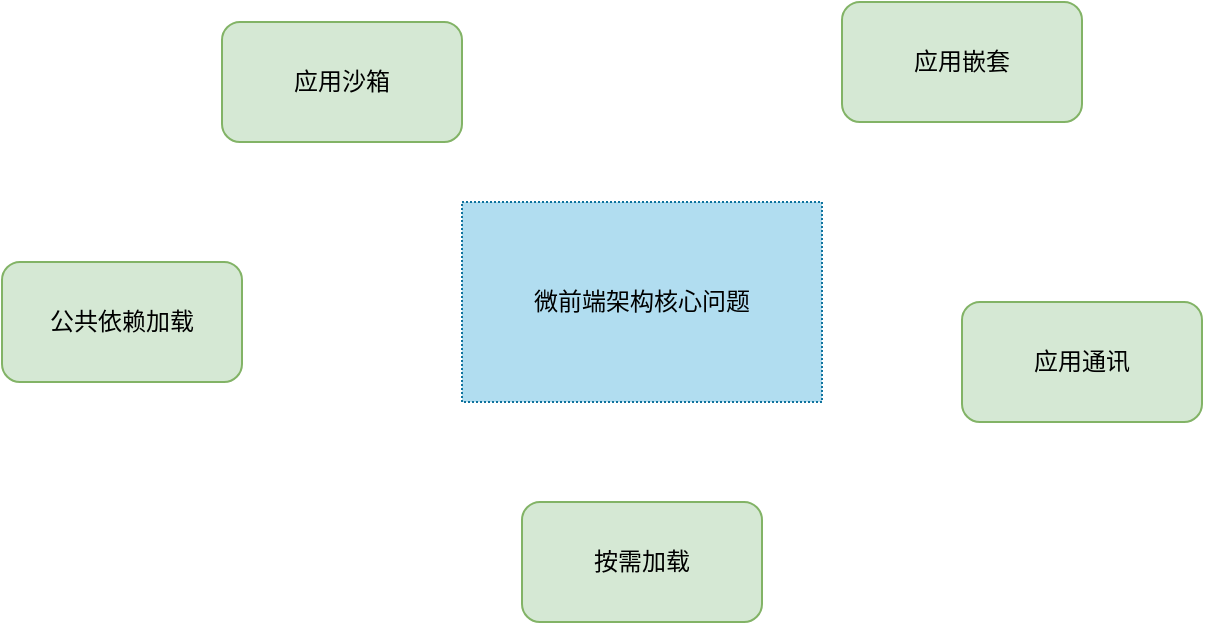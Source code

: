 <mxfile version="12.4.2" type="device" pages="1"><diagram id="Hm8DxuEAs3q4qP5TxNS1" name="Page-1"><mxGraphModel dx="946" dy="576" grid="1" gridSize="10" guides="1" tooltips="1" connect="1" arrows="1" fold="1" page="1" pageScale="1" pageWidth="827" pageHeight="1169" math="0" shadow="0"><root><mxCell id="0"/><mxCell id="1" parent="0"/><mxCell id="BsWi4yBgIo9TTKs4WMU9-23" value="微前端架构核心问题" style="rounded=0;whiteSpace=wrap;html=1;dashed=1;dashPattern=1 1;fillColor=#b1ddf0;strokeColor=#10739e;" vertex="1" parent="1"><mxGeometry x="270" y="130" width="180" height="100" as="geometry"/></mxCell><mxCell id="BsWi4yBgIo9TTKs4WMU9-24" value="应用沙箱" style="rounded=1;whiteSpace=wrap;html=1;fillColor=#d5e8d4;strokeColor=#82b366;" vertex="1" parent="1"><mxGeometry x="150" y="40" width="120" height="60" as="geometry"/></mxCell><mxCell id="BsWi4yBgIo9TTKs4WMU9-25" value="应用嵌套" style="rounded=1;whiteSpace=wrap;html=1;fillColor=#d5e8d4;strokeColor=#82b366;" vertex="1" parent="1"><mxGeometry x="460" y="30" width="120" height="60" as="geometry"/></mxCell><mxCell id="BsWi4yBgIo9TTKs4WMU9-26" value="应用通讯" style="rounded=1;whiteSpace=wrap;html=1;fillColor=#d5e8d4;strokeColor=#82b366;" vertex="1" parent="1"><mxGeometry x="520" y="180" width="120" height="60" as="geometry"/></mxCell><mxCell id="BsWi4yBgIo9TTKs4WMU9-27" value="按需加载" style="rounded=1;whiteSpace=wrap;html=1;fillColor=#d5e8d4;strokeColor=#82b366;" vertex="1" parent="1"><mxGeometry x="300" y="280" width="120" height="60" as="geometry"/></mxCell><mxCell id="BsWi4yBgIo9TTKs4WMU9-28" value="公共依赖加载" style="rounded=1;whiteSpace=wrap;html=1;fillColor=#d5e8d4;strokeColor=#82b366;" vertex="1" parent="1"><mxGeometry x="40" y="160" width="120" height="60" as="geometry"/></mxCell></root></mxGraphModel></diagram></mxfile>